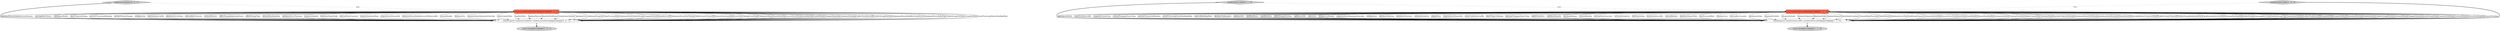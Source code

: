 digraph {
8 [style = filled, label = "tombstonesOnDelete['0', '0', '1']", fillcolor = lightgray, shape = diamond image = "AAA0AAABBB3BBB"];
6 [style = filled, label = "doSetProperty(\"tombstonesOnDelete\",tombstonesOnDelete)@@@222@@@['0', '0', '1']", fillcolor = white, shape = ellipse image = "AAA0AAABBB3BBB"];
7 [style = filled, label = "return this@@@223@@@['0', '0', '1']", fillcolor = lightgray, shape = ellipse image = "AAA0AAABBB3BBB"];
1 [style = filled, label = "return this@@@339@@@['1', '1', '0']", fillcolor = lightgray, shape = ellipse image = "AAA0AAABBB1BBB"];
4 [style = filled, label = "xminFetchIntervalMs['0', '1', '0']", fillcolor = lightgray, shape = diamond image = "AAA0AAABBB2BBB"];
2 [style = filled, label = "xminFetchIntervalMs['1', '0', '0']", fillcolor = lightgray, shape = diamond image = "AAA0AAABBB1BBB"];
5 [style = filled, label = "boolean tombstonesOnDelete@@@221@@@['0', '0', '1']", fillcolor = tomato, shape = box image = "AAA0AAABBB3BBB"];
0 [style = filled, label = "doSetProperty(\"xminFetchIntervalMs\",xminFetchIntervalMs)@@@338@@@['1', '1', '0']", fillcolor = white, shape = ellipse image = "AAA0AAABBB1BBB"];
3 [style = filled, label = "long xminFetchIntervalMs@@@337@@@['1', '1', '0']", fillcolor = tomato, shape = box image = "AAA0AAABBB1BBB"];
5->6 [style = solid, label="databaseHistoryKafkaRecoveryAttempts"];
5->6 [style = solid, label="messageKeyColumns"];
3->0 [style = solid, label="tableIgnoreBuiltin"];
5->6 [style = solid, label="tableIgnoreBuiltin"];
3->0 [style = solid, label="xminFetchIntervalMs"];
3->0 [style = solid, label="snapshotCustomClass"];
3->0 [style = solid, label="columnPropagateSourceType"];
3->0 [style = solid, label="provideTransactionMetadata"];
3->0 [style = solid, label="eventProcessingFailureHandlingMode"];
5->6 [style = solid, label="basicPropertyBinding"];
5->6 [style = solid, label="provideTransactionMetadata"];
3->0 [style = solid, label="intervalHandlingMode"];
3->0 [style = solid, label="databaseTcpkeepalive"];
5->6 [style = solid, label="includeSchemaChanges"];
3->0 [style = solid, label="databasePort"];
3->0 [style = solid, label="slotMaxRetries"];
5->6 [style = solid, label="configuration"];
5->6 [style = solid, label="heartbeatIntervalMs"];
3->0 [style = solid, label="maxBatchSize"];
5->6 [style = solid, label="databaseServerName"];
3->0 [style = solid, label="offsetStorageFileName"];
8->5 [style = dotted, label="true"];
5->6 [style = solid, label="internalKeyConverter"];
5->6 [style = solid, label="columnWhitelist"];
5->6 [style = solid, label="offsetStorageReplicationFactor"];
3->0 [style = solid, label="pollIntervalMs"];
5->6 [style = solid, label="offsetStorageTopic"];
5->6 [style = solid, label="decimalHandlingMode"];
3->0 [style = solid, label="converters"];
3->0 [style = solid, label="bridgeErrorHandler"];
5->6 [style = solid, label="databaseServerTimezone"];
3->0 [style = solid, label="snapshotSelectStatementOverrides"];
3->0 [style = solid, label="configuration"];
2->3 [style = dotted, label="true"];
3->0 [style = solid, label="databaseSslfactory"];
3->0 [style = solid, label="databaseSslrootcert"];
3->0 [style = solid, label="schemaIncludeList"];
5->6 [style = solid, label="snapshotDelayMs"];
3->0 [style = solid, label="pluginName"];
5->6 [style = solid, label="heartbeatTopicsPrefix"];
3->0 [style = solid, label="snapshotLockTimeoutMs"];
5->6 [style = solid, label="internalValueConverter"];
3->0 [style = solid, label="statusUpdateIntervalMs"];
5->6 [style = solid, label="snapshotIsolationMode"];
3->0 [style = solid, label="basicPropertyBinding"];
5->6 [style = solid, label="snapshotLockTimeoutMs"];
5->6 [style = solid, label="databaseHistoryKafkaRecoveryPollIntervalMs"];
3->0 [style = solid, label="datatypePropagateSourceType"];
3->0 [style = solid, label="tableExcludeList"];
3->0 [style = solid, label="slotRetryDelayMs"];
3->0 [style = solid, label="databaseDbname"];
5->6 [style = solid, label="columnBlacklist"];
3->0 [style = solid, label="schemaBlacklist"];
5->6 [style = solid, label="databasePort"];
3->0 [style = solid, label="internalValueConverter"];
3->0 [style = solid, label="schemaExcludeList"];
5->6 [style = solid, label="snapshotSelectStatementOverrides"];
3->0 [style = solid, label="slotDropOnStop"];
3->0 [style = solid, label="heartbeatIntervalMs"];
3->0 [style = solid, label="columnBlacklist"];
5->6 [style = solid, label="offsetCommitPolicy"];
3->0 [style = solid, label="heartbeatTopicsPrefix"];
5->6 [style = solid, label="maxBatchSize"];
3->0 [style = solid, label="timePrecisionMode"];
3->0 [style = solid, label="databaseUser"];
3->0 [style = solid, label="internalKeyConverter"];
5->6 [style = solid, label="databasePassword"];
5->6 [style = solid, label="sanitizeFieldNames"];
4->3 [style = dotted, label="true"];
3->0 [style = solid, label="publicationName"];
5->6 [style = solid, label="tombstonesOnDelete"];
3->0 [style = solid, label="snapshotFetchSize"];
3->0 [style = solid, label="databaseSslmode"];
5->6 [style = solid, label="databaseUser"];
3->0 [style = solid, label="databaseSslpassword"];
5->6 [style = solid, label="additionalProperties"];
3->0 [style = solid, label="databaseSslkey"];
8->6 [style = bold, label=""];
5->6 [style = solid, label="timePrecisionMode"];
5->6 [style = solid, label="databaseHistory"];
5->6 [style = solid, label="offsetStorage"];
3->0 [style = solid, label="databasePassword"];
3->0 [style = solid, label="heartbeatActionQuery"];
3->0 [style = solid, label="toastedValuePlaceholder"];
3->0 [style = solid, label="tableWhitelist"];
5->6 [style = solid, label="snapshotFetchSize"];
5->6 [style = solid, label="pollIntervalMs"];
2->0 [style = bold, label=""];
3->0 [style = solid, label="databaseServerName"];
5->6 [style = solid, label="databaseHistoryFileFilename"];
3->0 [style = solid, label="additionalProperties"];
4->0 [style = bold, label=""];
3->0 [style = solid, label="schemaRefreshMode"];
3->0 [style = solid, label="sourceStructVersion"];
3->0 [style = solid, label="slotName"];
5->6 [style = solid, label="offsetCommitTimeoutMs"];
3->0 [style = solid, label="tableBlacklist"];
3->0 [style = solid, label="binaryHandlingMode"];
3->0 [style = solid, label="columnIncludeList"];
5->6 [style = solid, label="sourceTimestampMode"];
3->0 [style = solid, label="columnExcludeList"];
3->0 [style = solid, label="offsetCommitPolicy"];
5->6 [style = solid, label="converters"];
3->0 [style = solid, label="databaseSslcert"];
3->0 [style = solid, label="includeUnknownDatatypes"];
3->0 [style = solid, label="databaseHistoryFileFilename"];
3->0 [style = solid, label="databaseInitialStatements"];
3->0 [style = solid, label="maxQueueSize"];
3->0 [style = solid, label="retriableRestartConnectorWaitMs"];
5->6 [style = solid, label="bridgeErrorHandler"];
3->0 [style = solid, label="offsetCommitTimeoutMs"];
5->6 [style = solid, label="databaseDbname"];
5->6 [style = solid, label="maxQueueSize"];
3->0 [style = solid, label="offsetStorageReplicationFactor"];
3->0 [style = solid, label="publicationAutocreateMode"];
5->6 [style = solid, label="sourceStructVersion"];
5->6 [style = solid, label="tableBlacklist"];
3->0 [style = solid, label="decimalHandlingMode"];
3->0 [style = solid, label="offsetStorage"];
3->0 [style = solid, label="messageKeyColumns"];
3->0 [style = solid, label="offsetStorageTopic"];
0->1 [style = bold, label=""];
3->0 [style = solid, label="tombstonesOnDelete"];
3->0 [style = solid, label="offsetFlushIntervalMs"];
5->6 [style = solid, label="tableWhitelist"];
3->0 [style = solid, label="snapshotMode"];
5->6 [style = solid, label="skippedOperations"];
3->0 [style = solid, label="snapshotDelayMs"];
3->0 [style = solid, label="databaseHostname"];
5->6 [style = solid, label="databaseHostname"];
3->0 [style = solid, label="tableIncludeList"];
3->0 [style = solid, label="offsetStoragePartitions"];
3->0 [style = solid, label="schemaWhitelist"];
3->0 [style = solid, label="skippedOperations"];
3->0 [style = solid, label="slotStreamParams"];
3->0 [style = solid, label="sanitizeFieldNames"];
3->0 [style = solid, label="columnWhitelist"];
3->0 [style = solid, label="hstoreHandlingMode"];
5->6 [style = solid, label="offsetFlushIntervalMs"];
5->6 [style = solid, label="offsetStoragePartitions"];
5->6 [style = solid, label="databaseHistoryKafkaBootstrapServers"];
5->6 [style = solid, label="databaseHistoryKafkaTopic"];
5->6 [style = solid, label="offsetStorageFileName"];
5->6 [style = solid, label="snapshotMode"];
6->7 [style = bold, label=""];
3->0 [style = solid, label="queryFetchSize"];
5->6 [style = solid, label="eventProcessingFailureHandlingMode"];
}
